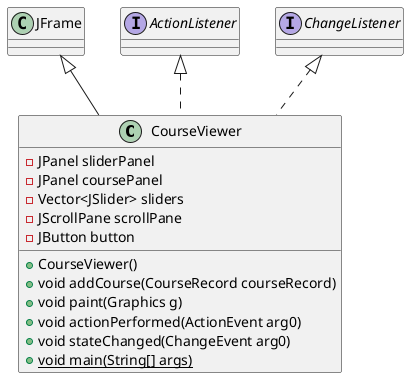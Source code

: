 @startuml
class CourseViewer [[java:observer.nonpattern.CourseViewer]] {
	-JPanel sliderPanel
	-JPanel coursePanel
	-Vector<JSlider> sliders
	-JScrollPane scrollPane
	-JButton button
	+CourseViewer()
	+void addCourse(CourseRecord courseRecord)
	+void paint(Graphics g)
	+void actionPerformed(ActionEvent arg0)
	+void stateChanged(ChangeEvent arg0)
	+{static}void main(String[] args)
}
class JFrame [[java:javax.swing.JFrame]] {
}
JFrame <|-- CourseViewer
interface ActionListener [[java:java.awt.event.ActionListener]] {
}
ActionListener <|.. CourseViewer
interface ChangeListener [[java:javax.swing.event.ChangeListener]] {
}
ChangeListener <|.. CourseViewer
@enduml
